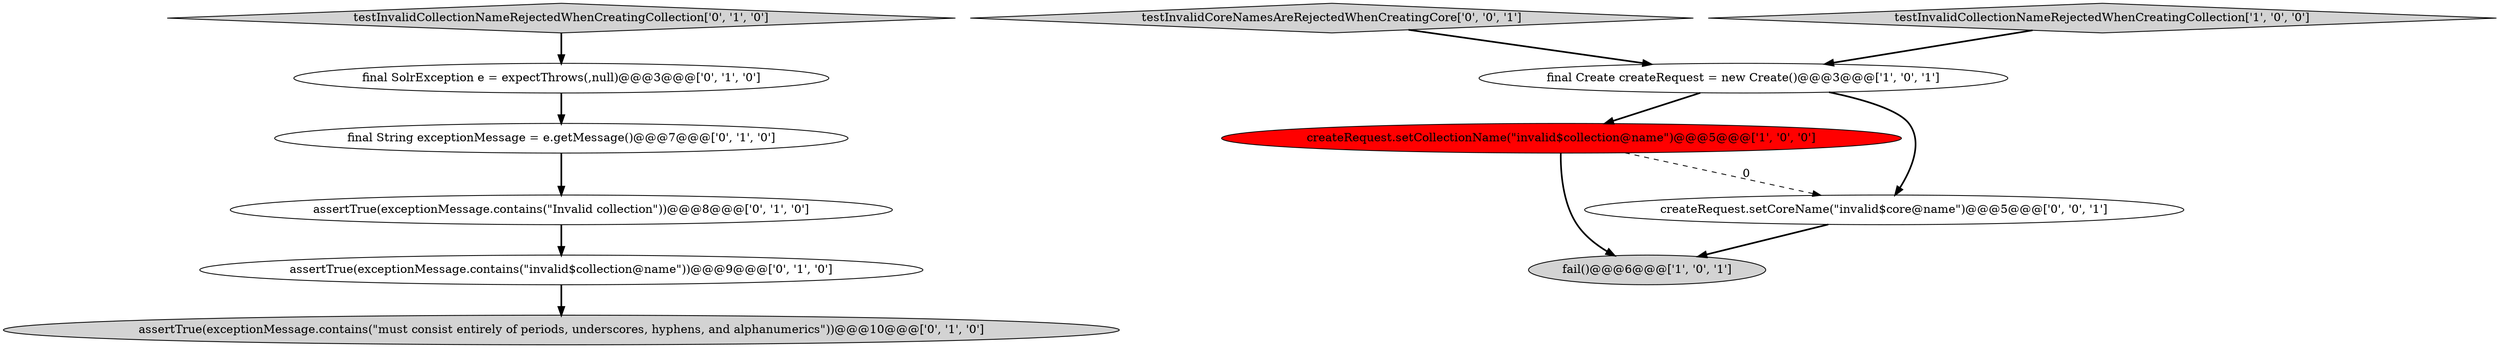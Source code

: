 digraph {
5 [style = filled, label = "final SolrException e = expectThrows(,null)@@@3@@@['0', '1', '0']", fillcolor = white, shape = ellipse image = "AAA0AAABBB2BBB"];
6 [style = filled, label = "assertTrue(exceptionMessage.contains(\"Invalid collection\"))@@@8@@@['0', '1', '0']", fillcolor = white, shape = ellipse image = "AAA0AAABBB2BBB"];
1 [style = filled, label = "createRequest.setCollectionName(\"invalid$collection@name\")@@@5@@@['1', '0', '0']", fillcolor = red, shape = ellipse image = "AAA1AAABBB1BBB"];
9 [style = filled, label = "assertTrue(exceptionMessage.contains(\"must consist entirely of periods, underscores, hyphens, and alphanumerics\"))@@@10@@@['0', '1', '0']", fillcolor = lightgray, shape = ellipse image = "AAA0AAABBB2BBB"];
11 [style = filled, label = "testInvalidCoreNamesAreRejectedWhenCreatingCore['0', '0', '1']", fillcolor = lightgray, shape = diamond image = "AAA0AAABBB3BBB"];
4 [style = filled, label = "assertTrue(exceptionMessage.contains(\"invalid$collection@name\"))@@@9@@@['0', '1', '0']", fillcolor = white, shape = ellipse image = "AAA0AAABBB2BBB"];
8 [style = filled, label = "testInvalidCollectionNameRejectedWhenCreatingCollection['0', '1', '0']", fillcolor = lightgray, shape = diamond image = "AAA0AAABBB2BBB"];
2 [style = filled, label = "testInvalidCollectionNameRejectedWhenCreatingCollection['1', '0', '0']", fillcolor = lightgray, shape = diamond image = "AAA0AAABBB1BBB"];
3 [style = filled, label = "fail()@@@6@@@['1', '0', '1']", fillcolor = lightgray, shape = ellipse image = "AAA0AAABBB1BBB"];
7 [style = filled, label = "final String exceptionMessage = e.getMessage()@@@7@@@['0', '1', '0']", fillcolor = white, shape = ellipse image = "AAA0AAABBB2BBB"];
0 [style = filled, label = "final Create createRequest = new Create()@@@3@@@['1', '0', '1']", fillcolor = white, shape = ellipse image = "AAA0AAABBB1BBB"];
10 [style = filled, label = "createRequest.setCoreName(\"invalid$core@name\")@@@5@@@['0', '0', '1']", fillcolor = white, shape = ellipse image = "AAA0AAABBB3BBB"];
1->3 [style = bold, label=""];
4->9 [style = bold, label=""];
5->7 [style = bold, label=""];
6->4 [style = bold, label=""];
10->3 [style = bold, label=""];
0->10 [style = bold, label=""];
2->0 [style = bold, label=""];
11->0 [style = bold, label=""];
1->10 [style = dashed, label="0"];
8->5 [style = bold, label=""];
0->1 [style = bold, label=""];
7->6 [style = bold, label=""];
}
